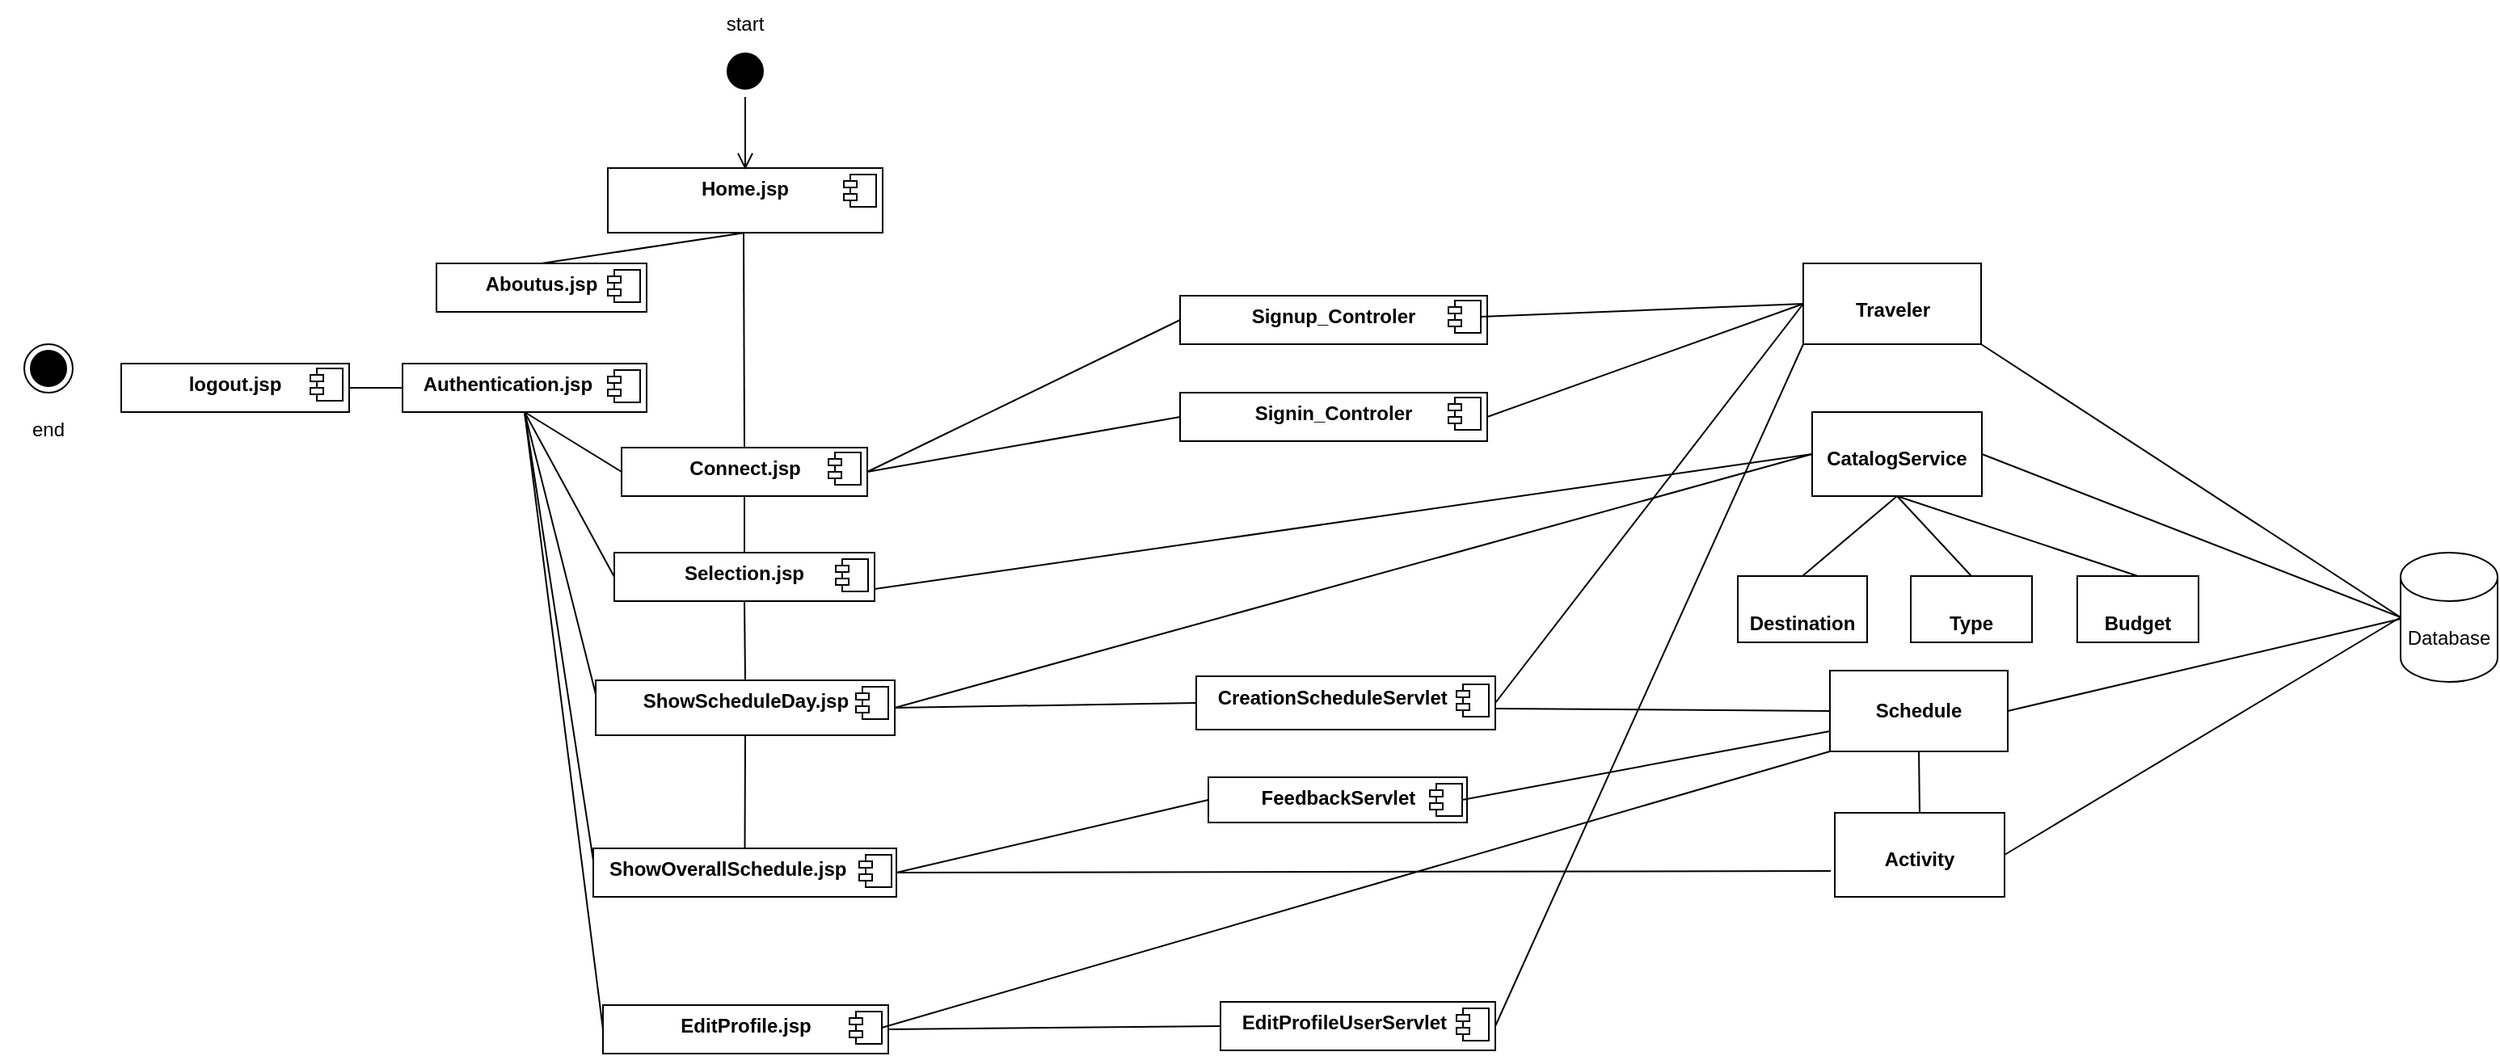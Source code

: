<mxfile version="26.0.4" pages="2">
  <diagram name="Page-1" id="5f0bae14-7c28-e335-631c-24af17079c00">
    <mxGraphModel dx="1972" dy="817" grid="1" gridSize="10" guides="1" tooltips="1" connect="1" arrows="1" fold="1" page="1" pageScale="1" pageWidth="1100" pageHeight="850" background="none" math="0" shadow="0">
      <root>
        <mxCell id="0" />
        <mxCell id="1" parent="0" />
        <mxCell id="rrHo5r-WzOikPcS9EhRm-3" value="&lt;p style=&quot;margin:0px;margin-top:6px;text-align:center;&quot;&gt;&lt;b&gt;Home.jsp&lt;/b&gt;&lt;/p&gt;" style="align=left;overflow=fill;html=1;dropTarget=0;whiteSpace=wrap;" parent="1" vertex="1">
          <mxGeometry x="436" y="141" width="170" height="40" as="geometry" />
        </mxCell>
        <mxCell id="rrHo5r-WzOikPcS9EhRm-4" value="" style="shape=component;jettyWidth=8;jettyHeight=4;" parent="rrHo5r-WzOikPcS9EhRm-3" vertex="1">
          <mxGeometry x="1" width="20" height="20" relative="1" as="geometry">
            <mxPoint x="-24" y="4" as="offset" />
          </mxGeometry>
        </mxCell>
        <mxCell id="rrHo5r-WzOikPcS9EhRm-7" value="&lt;p style=&quot;margin: 6px 0px 0px;&quot;&gt;&lt;b&gt;&amp;nbsp; &amp;nbsp; CreationScheduleServlet&lt;/b&gt;&lt;/p&gt;" style="align=left;overflow=fill;html=1;dropTarget=0;whiteSpace=wrap;" parent="1" vertex="1">
          <mxGeometry x="800" y="455.5" width="185" height="33" as="geometry" />
        </mxCell>
        <mxCell id="rrHo5r-WzOikPcS9EhRm-8" value="" style="shape=component;jettyWidth=8;jettyHeight=4;" parent="rrHo5r-WzOikPcS9EhRm-7" vertex="1">
          <mxGeometry x="1" width="20" height="20" relative="1" as="geometry">
            <mxPoint x="-24" y="5" as="offset" />
          </mxGeometry>
        </mxCell>
        <mxCell id="rrHo5r-WzOikPcS9EhRm-12" value="&lt;p style=&quot;margin:0px;margin-top:6px;text-align:center;&quot;&gt;&lt;b style=&quot;background-color: initial;&quot;&gt;Selection.jsp&lt;/b&gt;&lt;/p&gt;" style="align=left;overflow=fill;html=1;dropTarget=0;whiteSpace=wrap;" parent="1" vertex="1">
          <mxGeometry x="440" y="379" width="161" height="30" as="geometry" />
        </mxCell>
        <mxCell id="rrHo5r-WzOikPcS9EhRm-13" value="" style="shape=component;jettyWidth=8;jettyHeight=4;" parent="rrHo5r-WzOikPcS9EhRm-12" vertex="1">
          <mxGeometry x="1" width="20" height="20" relative="1" as="geometry">
            <mxPoint x="-24" y="4" as="offset" />
          </mxGeometry>
        </mxCell>
        <mxCell id="rrHo5r-WzOikPcS9EhRm-16" value="&lt;p style=&quot;margin:0px;margin-top:6px;text-align:center;&quot;&gt;&lt;b&gt;ShowScheduleDay.jsp&lt;/b&gt;&lt;/p&gt;" style="align=left;overflow=fill;html=1;dropTarget=0;whiteSpace=wrap;" parent="1" vertex="1">
          <mxGeometry x="428.5" y="458" width="185" height="34" as="geometry" />
        </mxCell>
        <mxCell id="rrHo5r-WzOikPcS9EhRm-17" value="" style="shape=component;jettyWidth=8;jettyHeight=4;" parent="rrHo5r-WzOikPcS9EhRm-16" vertex="1">
          <mxGeometry x="1" width="20" height="20" relative="1" as="geometry">
            <mxPoint x="-24" y="4" as="offset" />
          </mxGeometry>
        </mxCell>
        <mxCell id="rrHo5r-WzOikPcS9EhRm-25" value="Database" style="shape=cylinder3;whiteSpace=wrap;html=1;boundedLbl=1;backgroundOutline=1;size=15;" parent="1" vertex="1">
          <mxGeometry x="1545" y="379" width="60" height="80" as="geometry" />
        </mxCell>
        <mxCell id="rrHo5r-WzOikPcS9EhRm-40" value="&lt;p style=&quot;margin:0px;margin-top:6px;text-align:center;&quot;&gt;&lt;b style=&quot;border-color: var(--border-color);&quot;&gt;Signin_Controler&lt;/b&gt;&lt;br&gt;&lt;/p&gt;" style="align=left;overflow=fill;html=1;dropTarget=0;whiteSpace=wrap;" parent="1" vertex="1">
          <mxGeometry x="790" y="280" width="190" height="30" as="geometry" />
        </mxCell>
        <mxCell id="rrHo5r-WzOikPcS9EhRm-41" value="" style="shape=component;jettyWidth=8;jettyHeight=4;" parent="rrHo5r-WzOikPcS9EhRm-40" vertex="1">
          <mxGeometry x="1" width="20" height="20" relative="1" as="geometry">
            <mxPoint x="-24" y="3" as="offset" />
          </mxGeometry>
        </mxCell>
        <mxCell id="rrHo5r-WzOikPcS9EhRm-27" value="&lt;p style=&quot;margin: 4px 0px 0px;&quot;&gt;&lt;br&gt;&lt;/p&gt;&lt;p style=&quot;margin: 4px 0px 0px;&quot;&gt;&lt;b&gt;Traveler&lt;/b&gt;&lt;/p&gt;&lt;p style=&quot;margin: 4px 0px 0px;&quot;&gt;&lt;b&gt;&lt;br&gt;&lt;/b&gt;&lt;/p&gt;" style="verticalAlign=top;align=center;overflow=fill;fontSize=12;fontFamily=Helvetica;html=1;whiteSpace=wrap;" parent="1" vertex="1">
          <mxGeometry x="1175.5" y="200" width="110" height="50" as="geometry" />
        </mxCell>
        <mxCell id="rrHo5r-WzOikPcS9EhRm-67" value="&lt;p style=&quot;margin:0px;margin-top:6px;text-align:center;&quot;&gt;&lt;b&gt;Connect.jsp&lt;/b&gt;&lt;/p&gt;" style="align=left;overflow=fill;html=1;dropTarget=0;whiteSpace=wrap;" parent="1" vertex="1">
          <mxGeometry x="444.5" y="314" width="152" height="30" as="geometry" />
        </mxCell>
        <mxCell id="rrHo5r-WzOikPcS9EhRm-68" value="" style="shape=component;jettyWidth=8;jettyHeight=4;" parent="rrHo5r-WzOikPcS9EhRm-67" vertex="1">
          <mxGeometry x="1" width="20" height="20" relative="1" as="geometry">
            <mxPoint x="-24" y="3" as="offset" />
          </mxGeometry>
        </mxCell>
        <mxCell id="rrHo5r-WzOikPcS9EhRm-81" value="" style="ellipse;whiteSpace=wrap;html=1;align=center;aspect=fixed;fillColor=none;strokeColor=none;resizable=0;perimeter=centerPerimeter;rotatable=0;allowArrows=0;points=[];outlineConnect=1;" parent="1" vertex="1">
          <mxGeometry x="747" y="607" width="10" height="10" as="geometry" />
        </mxCell>
        <mxCell id="QPylJCogJ4yJsTdaJuYl-27" value="" style="ellipse;whiteSpace=wrap;html=1;align=center;aspect=fixed;fillColor=none;strokeColor=none;resizable=0;perimeter=centerPerimeter;rotatable=0;allowArrows=0;points=[];outlineConnect=1;" parent="1" vertex="1">
          <mxGeometry x="328" y="409" width="10" height="10" as="geometry" />
        </mxCell>
        <mxCell id="JJwhxfO3wkZIyO4d7TkD-3" value="" style="endArrow=none;html=1;rounded=0;entryX=1;entryY=1;entryDx=0;entryDy=0;exitX=0;exitY=0.5;exitDx=0;exitDy=0;exitPerimeter=0;" parent="1" source="rrHo5r-WzOikPcS9EhRm-25" target="rrHo5r-WzOikPcS9EhRm-27" edge="1">
          <mxGeometry width="50" height="50" relative="1" as="geometry">
            <mxPoint x="1401" y="450" as="sourcePoint" />
            <mxPoint x="1011" y="442" as="targetPoint" />
          </mxGeometry>
        </mxCell>
        <mxCell id="JJwhxfO3wkZIyO4d7TkD-4" value="&lt;p style=&quot;margin:0px;margin-top:4px;text-align:center;&quot;&gt;&lt;b style=&quot;background-color: initial;&quot;&gt;&lt;br&gt;&lt;/b&gt;&lt;/p&gt;&lt;p style=&quot;margin:0px;margin-top:4px;text-align:center;&quot;&gt;&lt;b style=&quot;background-color: initial;&quot;&gt;Activity&lt;/b&gt;&lt;br&gt;&lt;/p&gt;" style="verticalAlign=top;align=left;overflow=fill;fontSize=12;fontFamily=Helvetica;html=1;whiteSpace=wrap;" parent="1" vertex="1">
          <mxGeometry x="1195" y="540" width="105" height="52" as="geometry" />
        </mxCell>
        <mxCell id="JJwhxfO3wkZIyO4d7TkD-5" value="" style="endArrow=none;html=1;rounded=0;entryX=1;entryY=0.5;entryDx=0;entryDy=0;exitX=0;exitY=0.5;exitDx=0;exitDy=0;exitPerimeter=0;" parent="1" source="rrHo5r-WzOikPcS9EhRm-25" target="JJwhxfO3wkZIyO4d7TkD-4" edge="1">
          <mxGeometry width="50" height="50" relative="1" as="geometry">
            <mxPoint x="1401" y="450" as="sourcePoint" />
            <mxPoint x="1331" y="622" as="targetPoint" />
          </mxGeometry>
        </mxCell>
        <mxCell id="rrHo5r-WzOikPcS9EhRm-33" value="&lt;p style=&quot;margin: 6px 0px 0px;&quot;&gt;&lt;b&gt;&amp;nbsp; &amp;nbsp;ShowOverallSchedule.jsp&lt;/b&gt;&lt;/p&gt;" style="align=left;overflow=fill;html=1;dropTarget=0;whiteSpace=wrap;" parent="1" vertex="1">
          <mxGeometry x="427" y="562" width="187.5" height="30" as="geometry" />
        </mxCell>
        <mxCell id="rrHo5r-WzOikPcS9EhRm-34" value="" style="shape=component;jettyWidth=8;jettyHeight=4;" parent="rrHo5r-WzOikPcS9EhRm-33" vertex="1">
          <mxGeometry x="1" width="20" height="20" relative="1" as="geometry">
            <mxPoint x="-23" y="4" as="offset" />
          </mxGeometry>
        </mxCell>
        <mxCell id="JJwhxfO3wkZIyO4d7TkD-15" value="" style="endArrow=none;html=1;rounded=0;entryX=0.5;entryY=1;entryDx=0;entryDy=0;exitX=0.5;exitY=0;exitDx=0;exitDy=0;" parent="1" source="rrHo5r-WzOikPcS9EhRm-33" target="rrHo5r-WzOikPcS9EhRm-16" edge="1">
          <mxGeometry width="50" height="50" relative="1" as="geometry">
            <mxPoint x="522" y="470" as="sourcePoint" />
            <mxPoint x="530" y="482" as="targetPoint" />
          </mxGeometry>
        </mxCell>
        <mxCell id="JJwhxfO3wkZIyO4d7TkD-20" value="" style="ellipse;html=1;shape=startState;fillColor=#000000;strokeColor=#000000;" parent="1" vertex="1">
          <mxGeometry x="506" y="66" width="30" height="30" as="geometry" />
        </mxCell>
        <mxCell id="JJwhxfO3wkZIyO4d7TkD-21" value="" style="edgeStyle=orthogonalEdgeStyle;html=1;verticalAlign=bottom;endArrow=open;endSize=8;strokeColor=#000000;rounded=0;entryX=0.5;entryY=0;entryDx=0;entryDy=0;" parent="1" edge="1">
          <mxGeometry relative="1" as="geometry">
            <mxPoint x="521.0" y="142" as="targetPoint" />
            <mxPoint x="521.0" y="97" as="sourcePoint" />
          </mxGeometry>
        </mxCell>
        <mxCell id="JJwhxfO3wkZIyO4d7TkD-22" value="start" style="text;html=1;strokeColor=none;fillColor=none;align=center;verticalAlign=middle;whiteSpace=wrap;rounded=0;" parent="1" vertex="1">
          <mxGeometry x="491" y="37" width="60" height="30" as="geometry" />
        </mxCell>
        <mxCell id="JJwhxfO3wkZIyO4d7TkD-28" value="" style="endArrow=none;html=1;rounded=0;exitX=0;exitY=0.5;exitDx=0;exitDy=0;entryX=1;entryY=0.5;entryDx=0;entryDy=0;" parent="1" source="rrHo5r-WzOikPcS9EhRm-40" target="rrHo5r-WzOikPcS9EhRm-67" edge="1">
          <mxGeometry width="50" height="50" relative="1" as="geometry">
            <mxPoint x="983" y="538" as="sourcePoint" />
            <mxPoint x="640" y="321" as="targetPoint" />
            <Array as="points" />
          </mxGeometry>
        </mxCell>
        <mxCell id="JJwhxfO3wkZIyO4d7TkD-32" value="" style="endArrow=none;html=1;rounded=0;entryX=0;entryY=0.5;entryDx=0;entryDy=0;exitX=1;exitY=0.5;exitDx=0;exitDy=0;" parent="1" source="rrHo5r-WzOikPcS9EhRm-33" target="rrHo5r-WzOikPcS9EhRm-51" edge="1">
          <mxGeometry width="50" height="50" relative="1" as="geometry">
            <mxPoint x="625" y="654" as="sourcePoint" />
            <mxPoint x="965" y="654" as="targetPoint" />
            <Array as="points" />
          </mxGeometry>
        </mxCell>
        <mxCell id="rrHo5r-WzOikPcS9EhRm-51" value="&lt;p style=&quot;margin:0px;margin-top:6px;text-align:center;&quot;&gt;&lt;b&gt;FeedbackServlet&lt;/b&gt;&lt;/p&gt;" style="align=left;overflow=fill;html=1;dropTarget=0;whiteSpace=wrap;" parent="1" vertex="1">
          <mxGeometry x="807.5" y="518" width="160" height="28" as="geometry" />
        </mxCell>
        <mxCell id="rrHo5r-WzOikPcS9EhRm-52" value="" style="shape=component;jettyWidth=8;jettyHeight=4;" parent="rrHo5r-WzOikPcS9EhRm-51" vertex="1">
          <mxGeometry x="1" width="20" height="20" relative="1" as="geometry">
            <mxPoint x="-23" y="4" as="offset" />
          </mxGeometry>
        </mxCell>
        <mxCell id="JJwhxfO3wkZIyO4d7TkD-34" value="" style="endArrow=none;html=1;rounded=0;entryX=1;entryY=0.5;entryDx=0;entryDy=0;exitX=0;exitY=0.5;exitDx=0;exitDy=0;" parent="1" source="rrHo5r-WzOikPcS9EhRm-27" target="rrHo5r-WzOikPcS9EhRm-40" edge="1">
          <mxGeometry width="50" height="50" relative="1" as="geometry">
            <mxPoint x="1019" y="261" as="sourcePoint" />
            <mxPoint x="913" y="160" as="targetPoint" />
            <Array as="points" />
          </mxGeometry>
        </mxCell>
        <mxCell id="JJwhxfO3wkZIyO4d7TkD-36" value="" style="endArrow=none;html=1;rounded=0;entryX=0.5;entryY=1;entryDx=0;entryDy=0;exitX=0.5;exitY=0;exitDx=0;exitDy=0;" parent="1" source="rrHo5r-WzOikPcS9EhRm-67" edge="1">
          <mxGeometry width="50" height="50" relative="1" as="geometry">
            <mxPoint x="520" y="250" as="sourcePoint" />
            <mxPoint x="520" y="181" as="targetPoint" />
            <Array as="points" />
          </mxGeometry>
        </mxCell>
        <mxCell id="JJwhxfO3wkZIyO4d7TkD-37" value="" style="endArrow=none;html=1;rounded=0;exitX=0.5;exitY=0;exitDx=0;exitDy=0;entryX=0.5;entryY=1;entryDx=0;entryDy=0;" parent="1" source="rrHo5r-WzOikPcS9EhRm-12" target="rrHo5r-WzOikPcS9EhRm-67" edge="1">
          <mxGeometry width="50" height="50" relative="1" as="geometry">
            <mxPoint x="520.5" y="300" as="sourcePoint" />
            <mxPoint x="520.097" y="238" as="targetPoint" />
            <Array as="points" />
          </mxGeometry>
        </mxCell>
        <mxCell id="JJwhxfO3wkZIyO4d7TkD-41" value="&lt;p style=&quot;margin:0px;margin-top:6px;text-align:center;&quot;&gt;&lt;b&gt;EditProfile.jsp&lt;/b&gt;&lt;/p&gt;" style="align=left;overflow=fill;html=1;dropTarget=0;whiteSpace=wrap;" parent="1" vertex="1">
          <mxGeometry x="433" y="659" width="176.5" height="30" as="geometry" />
        </mxCell>
        <mxCell id="JJwhxfO3wkZIyO4d7TkD-42" value="" style="shape=component;jettyWidth=8;jettyHeight=4;" parent="JJwhxfO3wkZIyO4d7TkD-41" vertex="1">
          <mxGeometry x="1" width="20" height="20" relative="1" as="geometry">
            <mxPoint x="-24" y="4" as="offset" />
          </mxGeometry>
        </mxCell>
        <mxCell id="JJwhxfO3wkZIyO4d7TkD-43" value="&lt;p style=&quot;margin: 6px 0px 0px;&quot;&gt;&lt;b&gt;&amp;nbsp; &amp;nbsp; EditProfileUserServlet&lt;/b&gt;&lt;/p&gt;" style="align=left;overflow=fill;html=1;dropTarget=0;whiteSpace=wrap;" parent="1" vertex="1">
          <mxGeometry x="815" y="657" width="170" height="30" as="geometry" />
        </mxCell>
        <mxCell id="JJwhxfO3wkZIyO4d7TkD-44" value="" style="shape=component;jettyWidth=8;jettyHeight=4;" parent="JJwhxfO3wkZIyO4d7TkD-43" vertex="1">
          <mxGeometry x="1" width="20" height="20" relative="1" as="geometry">
            <mxPoint x="-24" y="4" as="offset" />
          </mxGeometry>
        </mxCell>
        <mxCell id="JJwhxfO3wkZIyO4d7TkD-45" value="" style="endArrow=none;html=1;rounded=0;entryX=0;entryY=0.5;entryDx=0;entryDy=0;exitX=1;exitY=0.5;exitDx=0;exitDy=0;" parent="1" source="JJwhxfO3wkZIyO4d7TkD-41" target="JJwhxfO3wkZIyO4d7TkD-43" edge="1">
          <mxGeometry width="50" height="50" relative="1" as="geometry">
            <mxPoint x="634" y="731.47" as="sourcePoint" />
            <mxPoint x="704" y="731.47" as="targetPoint" />
            <Array as="points" />
          </mxGeometry>
        </mxCell>
        <mxCell id="JJwhxfO3wkZIyO4d7TkD-46" value="" style="endArrow=none;html=1;rounded=0;entryX=1;entryY=0.5;entryDx=0;entryDy=0;exitX=0;exitY=1;exitDx=0;exitDy=0;" parent="1" source="rrHo5r-WzOikPcS9EhRm-27" target="JJwhxfO3wkZIyO4d7TkD-43" edge="1">
          <mxGeometry width="50" height="50" relative="1" as="geometry">
            <mxPoint x="1008" y="317" as="sourcePoint" />
            <mxPoint x="910" y="317" as="targetPoint" />
            <Array as="points" />
          </mxGeometry>
        </mxCell>
        <mxCell id="CkrG8VeGBjx6NL60ix2R-11" value="&lt;p style=&quot;margin:0px;margin-top:6px;text-align:center;&quot;&gt;&lt;b&gt;Signup_Controler&lt;/b&gt;&lt;/p&gt;" style="align=left;overflow=fill;html=1;dropTarget=0;whiteSpace=wrap;" parent="1" vertex="1">
          <mxGeometry x="790" y="220" width="190" height="30" as="geometry" />
        </mxCell>
        <mxCell id="CkrG8VeGBjx6NL60ix2R-12" value="" style="shape=component;jettyWidth=8;jettyHeight=4;" parent="CkrG8VeGBjx6NL60ix2R-11" vertex="1">
          <mxGeometry x="1" width="20" height="20" relative="1" as="geometry">
            <mxPoint x="-24" y="3" as="offset" />
          </mxGeometry>
        </mxCell>
        <mxCell id="CkrG8VeGBjx6NL60ix2R-13" value="" style="endArrow=none;html=1;rounded=0;exitX=1;exitY=0.5;exitDx=0;exitDy=0;entryX=0;entryY=0.5;entryDx=0;entryDy=0;" parent="1" source="rrHo5r-WzOikPcS9EhRm-67" target="CkrG8VeGBjx6NL60ix2R-11" edge="1">
          <mxGeometry width="50" height="50" relative="1" as="geometry">
            <mxPoint x="720" y="234" as="sourcePoint" />
            <mxPoint x="770" y="184" as="targetPoint" />
          </mxGeometry>
        </mxCell>
        <mxCell id="CkrG8VeGBjx6NL60ix2R-14" value="" style="endArrow=none;html=1;rounded=0;entryX=1;entryY=0.5;entryDx=0;entryDy=0;exitX=0;exitY=0.5;exitDx=0;exitDy=0;" parent="1" source="rrHo5r-WzOikPcS9EhRm-27" target="CkrG8VeGBjx6NL60ix2R-12" edge="1">
          <mxGeometry width="50" height="50" relative="1" as="geometry">
            <mxPoint x="1019" y="261" as="sourcePoint" />
            <mxPoint x="777" y="204" as="targetPoint" />
          </mxGeometry>
        </mxCell>
        <mxCell id="rw2ksO2WfS2tUrKaQk8l-5" value="" style="endArrow=none;html=1;rounded=0;exitX=0.5;exitY=0;exitDx=0;exitDy=0;entryX=0.5;entryY=1;entryDx=0;entryDy=0;" parent="1" source="rrHo5r-WzOikPcS9EhRm-16" target="rrHo5r-WzOikPcS9EhRm-12" edge="1">
          <mxGeometry width="50" height="50" relative="1" as="geometry">
            <mxPoint x="520.5" y="397" as="sourcePoint" />
            <mxPoint x="600" y="360" as="targetPoint" />
          </mxGeometry>
        </mxCell>
        <mxCell id="15mbWHy1GeMFyQVu4cun-9" value="" style="endArrow=none;html=1;rounded=0;entryX=0;entryY=0.5;entryDx=0;entryDy=0;exitX=1;exitY=0.5;exitDx=0;exitDy=0;" parent="1" source="rrHo5r-WzOikPcS9EhRm-7" target="rrHo5r-WzOikPcS9EhRm-27" edge="1">
          <mxGeometry width="50" height="50" relative="1" as="geometry">
            <mxPoint x="900" y="390" as="sourcePoint" />
            <mxPoint x="790" y="340" as="targetPoint" />
          </mxGeometry>
        </mxCell>
        <mxCell id="MPBoBdzY9vaMmjmnaGBu-1" value="&lt;p style=&quot;margin: 6px 0px 0px;&quot;&gt;&lt;b&gt;&amp;nbsp; &amp;nbsp; Authentication.jsp&lt;/b&gt;&lt;/p&gt;" style="align=left;overflow=fill;html=1;dropTarget=0;whiteSpace=wrap;" parent="1" vertex="1">
          <mxGeometry x="309" y="262" width="151" height="30" as="geometry" />
        </mxCell>
        <mxCell id="MPBoBdzY9vaMmjmnaGBu-2" value="" style="shape=component;jettyWidth=8;jettyHeight=4;" parent="MPBoBdzY9vaMmjmnaGBu-1" vertex="1">
          <mxGeometry x="1" width="20" height="20" relative="1" as="geometry">
            <mxPoint x="-24" y="4" as="offset" />
          </mxGeometry>
        </mxCell>
        <mxCell id="MPBoBdzY9vaMmjmnaGBu-3" value="&lt;p style=&quot;margin:0px;margin-top:6px;text-align:center;&quot;&gt;&lt;b&gt;logout.jsp&lt;/b&gt;&lt;/p&gt;" style="align=left;overflow=fill;html=1;dropTarget=0;whiteSpace=wrap;" parent="1" vertex="1">
          <mxGeometry x="135" y="262" width="141" height="30" as="geometry" />
        </mxCell>
        <mxCell id="MPBoBdzY9vaMmjmnaGBu-4" value="" style="shape=component;jettyWidth=8;jettyHeight=4;" parent="MPBoBdzY9vaMmjmnaGBu-3" vertex="1">
          <mxGeometry x="1" width="20" height="20" relative="1" as="geometry">
            <mxPoint x="-24" y="3" as="offset" />
          </mxGeometry>
        </mxCell>
        <mxCell id="MPBoBdzY9vaMmjmnaGBu-7" value="" style="endArrow=none;html=1;rounded=0;exitX=0.5;exitY=1;exitDx=0;exitDy=0;entryX=0;entryY=0.5;entryDx=0;entryDy=0;" parent="1" source="MPBoBdzY9vaMmjmnaGBu-1" target="rrHo5r-WzOikPcS9EhRm-67" edge="1">
          <mxGeometry width="50" height="50" relative="1" as="geometry">
            <mxPoint x="590" y="280" as="sourcePoint" />
            <mxPoint x="640" y="230" as="targetPoint" />
          </mxGeometry>
        </mxCell>
        <mxCell id="MPBoBdzY9vaMmjmnaGBu-8" value="&lt;p style=&quot;margin:0px;margin-top:6px;text-align:center;&quot;&gt;&lt;b&gt;Aboutus.jsp&lt;/b&gt;&lt;/p&gt;" style="align=left;overflow=fill;html=1;dropTarget=0;whiteSpace=wrap;" parent="1" vertex="1">
          <mxGeometry x="330" y="200" width="130" height="30" as="geometry" />
        </mxCell>
        <mxCell id="MPBoBdzY9vaMmjmnaGBu-9" value="" style="shape=component;jettyWidth=8;jettyHeight=4;" parent="MPBoBdzY9vaMmjmnaGBu-8" vertex="1">
          <mxGeometry x="1" width="20" height="20" relative="1" as="geometry">
            <mxPoint x="-24" y="4" as="offset" />
          </mxGeometry>
        </mxCell>
        <mxCell id="MPBoBdzY9vaMmjmnaGBu-10" value="" style="endArrow=none;html=1;rounded=0;exitX=0.5;exitY=0;exitDx=0;exitDy=0;entryX=0.5;entryY=1;entryDx=0;entryDy=0;" parent="1" source="MPBoBdzY9vaMmjmnaGBu-8" target="rrHo5r-WzOikPcS9EhRm-3" edge="1">
          <mxGeometry width="50" height="50" relative="1" as="geometry">
            <mxPoint x="590" y="400" as="sourcePoint" />
            <mxPoint x="640" y="350" as="targetPoint" />
          </mxGeometry>
        </mxCell>
        <mxCell id="MPBoBdzY9vaMmjmnaGBu-18" value="" style="endArrow=none;html=1;rounded=0;exitX=0;exitY=0.5;exitDx=0;exitDy=0;entryX=0.5;entryY=1;entryDx=0;entryDy=0;" parent="1" source="rrHo5r-WzOikPcS9EhRm-12" target="MPBoBdzY9vaMmjmnaGBu-1" edge="1">
          <mxGeometry width="50" height="50" relative="1" as="geometry">
            <mxPoint x="660" y="390" as="sourcePoint" />
            <mxPoint x="710" y="340" as="targetPoint" />
          </mxGeometry>
        </mxCell>
        <mxCell id="MPBoBdzY9vaMmjmnaGBu-19" value="&lt;p style=&quot;margin: 4px 0px 0px;&quot;&gt;&lt;b&gt;&lt;br&gt;&lt;/b&gt;&lt;/p&gt;&lt;p style=&quot;margin: 4px 0px 0px;&quot;&gt;&lt;b&gt;CatalogService&lt;/b&gt;&lt;/p&gt;" style="verticalAlign=top;align=center;overflow=fill;fontSize=12;fontFamily=Helvetica;html=1;whiteSpace=wrap;" parent="1" vertex="1">
          <mxGeometry x="1181" y="292" width="105" height="52" as="geometry" />
        </mxCell>
        <mxCell id="MPBoBdzY9vaMmjmnaGBu-20" value="" style="endArrow=none;html=1;rounded=0;entryX=1;entryY=0.5;entryDx=0;entryDy=0;exitX=0;exitY=0.5;exitDx=0;exitDy=0;exitPerimeter=0;" parent="1" source="rrHo5r-WzOikPcS9EhRm-25" target="MPBoBdzY9vaMmjmnaGBu-19" edge="1">
          <mxGeometry width="50" height="50" relative="1" as="geometry">
            <mxPoint x="1405" y="460" as="sourcePoint" />
            <mxPoint x="1287" y="595" as="targetPoint" />
          </mxGeometry>
        </mxCell>
        <mxCell id="MPBoBdzY9vaMmjmnaGBu-21" value="&lt;p style=&quot;margin:0px;margin-top:4px;text-align:center;&quot;&gt;&lt;br&gt;&lt;b&gt;Schedule&lt;/b&gt;&lt;/p&gt;" style="verticalAlign=top;align=left;overflow=fill;fontSize=12;fontFamily=Helvetica;html=1;whiteSpace=wrap;" parent="1" vertex="1">
          <mxGeometry x="1192" y="452" width="110" height="50" as="geometry" />
        </mxCell>
        <mxCell id="MPBoBdzY9vaMmjmnaGBu-25" value="" style="endArrow=none;html=1;rounded=0;entryX=0;entryY=0.5;entryDx=0;entryDy=0;exitX=1;exitY=0.607;exitDx=0;exitDy=0;exitPerimeter=0;" parent="1" source="rrHo5r-WzOikPcS9EhRm-7" target="MPBoBdzY9vaMmjmnaGBu-21" edge="1">
          <mxGeometry width="50" height="50" relative="1" as="geometry">
            <mxPoint x="810" y="450" as="sourcePoint" />
            <mxPoint x="860" y="400" as="targetPoint" />
          </mxGeometry>
        </mxCell>
        <mxCell id="MPBoBdzY9vaMmjmnaGBu-27" value="" style="endArrow=none;html=1;rounded=0;exitX=1;exitY=0.5;exitDx=0;exitDy=0;entryX=0;entryY=0.5;entryDx=0;entryDy=0;" parent="1" source="rrHo5r-WzOikPcS9EhRm-16" target="rrHo5r-WzOikPcS9EhRm-7" edge="1">
          <mxGeometry width="50" height="50" relative="1" as="geometry">
            <mxPoint x="890" y="546" as="sourcePoint" />
            <mxPoint x="940" y="496" as="targetPoint" />
          </mxGeometry>
        </mxCell>
        <mxCell id="MPBoBdzY9vaMmjmnaGBu-28" value="&lt;p style=&quot;margin: 4px 0px 0px;&quot;&gt;&lt;b&gt;&lt;br&gt;&lt;/b&gt;&lt;/p&gt;&lt;p style=&quot;margin: 4px 0px 0px;&quot;&gt;&lt;b&gt;Destination&lt;/b&gt;&lt;/p&gt;" style="verticalAlign=top;align=center;overflow=fill;fontSize=12;fontFamily=Helvetica;html=1;whiteSpace=wrap;" parent="1" vertex="1">
          <mxGeometry x="1135" y="393.5" width="80" height="41" as="geometry" />
        </mxCell>
        <mxCell id="MPBoBdzY9vaMmjmnaGBu-30" value="&lt;p style=&quot;margin: 4px 0px 0px;&quot;&gt;&lt;b style=&quot;background-color: initial;&quot;&gt;&lt;br&gt;&lt;/b&gt;&lt;/p&gt;&lt;p style=&quot;margin: 4px 0px 0px;&quot;&gt;&lt;b style=&quot;background-color: initial;&quot;&gt;Type&lt;/b&gt;&lt;br&gt;&lt;/p&gt;" style="verticalAlign=top;align=center;overflow=fill;fontSize=12;fontFamily=Helvetica;html=1;whiteSpace=wrap;" parent="1" vertex="1">
          <mxGeometry x="1242" y="393.5" width="75" height="41" as="geometry" />
        </mxCell>
        <mxCell id="MPBoBdzY9vaMmjmnaGBu-31" value="&lt;p style=&quot;margin: 4px 0px 0px;&quot;&gt;&lt;b&gt;&amp;nbsp;&lt;/b&gt;&lt;/p&gt;&lt;p style=&quot;margin: 4px 0px 0px;&quot;&gt;&lt;b&gt;Budget&lt;/b&gt;&lt;/p&gt;" style="verticalAlign=top;align=center;overflow=fill;fontSize=12;fontFamily=Helvetica;html=1;whiteSpace=wrap;" parent="1" vertex="1">
          <mxGeometry x="1345" y="393.5" width="75" height="41" as="geometry" />
        </mxCell>
        <mxCell id="MPBoBdzY9vaMmjmnaGBu-32" value="" style="endArrow=none;html=1;rounded=0;entryX=0.5;entryY=1;entryDx=0;entryDy=0;exitX=0.5;exitY=0;exitDx=0;exitDy=0;" parent="1" source="MPBoBdzY9vaMmjmnaGBu-28" target="MPBoBdzY9vaMmjmnaGBu-19" edge="1">
          <mxGeometry width="50" height="50" relative="1" as="geometry">
            <mxPoint x="935" y="540" as="sourcePoint" />
            <mxPoint x="985" y="490" as="targetPoint" />
          </mxGeometry>
        </mxCell>
        <mxCell id="MPBoBdzY9vaMmjmnaGBu-33" value="" style="endArrow=none;html=1;rounded=0;entryX=0.5;entryY=1;entryDx=0;entryDy=0;exitX=0.5;exitY=0;exitDx=0;exitDy=0;" parent="1" source="MPBoBdzY9vaMmjmnaGBu-30" target="MPBoBdzY9vaMmjmnaGBu-19" edge="1">
          <mxGeometry width="50" height="50" relative="1" as="geometry">
            <mxPoint x="935" y="540" as="sourcePoint" />
            <mxPoint x="985" y="490" as="targetPoint" />
          </mxGeometry>
        </mxCell>
        <mxCell id="MPBoBdzY9vaMmjmnaGBu-34" value="" style="endArrow=none;html=1;rounded=0;entryX=0.5;entryY=1;entryDx=0;entryDy=0;exitX=0.5;exitY=0;exitDx=0;exitDy=0;" parent="1" source="MPBoBdzY9vaMmjmnaGBu-31" target="MPBoBdzY9vaMmjmnaGBu-19" edge="1">
          <mxGeometry width="50" height="50" relative="1" as="geometry">
            <mxPoint x="935" y="540" as="sourcePoint" />
            <mxPoint x="985" y="490" as="targetPoint" />
          </mxGeometry>
        </mxCell>
        <mxCell id="MPBoBdzY9vaMmjmnaGBu-35" value="" style="endArrow=none;html=1;rounded=0;entryX=0;entryY=0.5;entryDx=0;entryDy=0;exitX=1;exitY=0.75;exitDx=0;exitDy=0;" parent="1" source="rrHo5r-WzOikPcS9EhRm-12" target="MPBoBdzY9vaMmjmnaGBu-19" edge="1">
          <mxGeometry width="50" height="50" relative="1" as="geometry">
            <mxPoint x="890" y="540" as="sourcePoint" />
            <mxPoint x="940" y="490" as="targetPoint" />
          </mxGeometry>
        </mxCell>
        <mxCell id="MPBoBdzY9vaMmjmnaGBu-36" value="" style="endArrow=none;html=1;rounded=0;entryX=0;entryY=0.5;entryDx=0;entryDy=0;exitX=1;exitY=0.5;exitDx=0;exitDy=0;" parent="1" source="rrHo5r-WzOikPcS9EhRm-16" target="MPBoBdzY9vaMmjmnaGBu-19" edge="1">
          <mxGeometry width="50" height="50" relative="1" as="geometry">
            <mxPoint x="860" y="400" as="sourcePoint" />
            <mxPoint x="1385" y="326" as="targetPoint" />
          </mxGeometry>
        </mxCell>
        <mxCell id="MPBoBdzY9vaMmjmnaGBu-37" value="" style="endArrow=none;html=1;rounded=0;exitX=1;exitY=0.5;exitDx=0;exitDy=0;" parent="1" source="MPBoBdzY9vaMmjmnaGBu-21" edge="1">
          <mxGeometry width="50" height="50" relative="1" as="geometry">
            <mxPoint x="1495" y="590" as="sourcePoint" />
            <mxPoint x="1545" y="420" as="targetPoint" />
          </mxGeometry>
        </mxCell>
        <mxCell id="MPBoBdzY9vaMmjmnaGBu-41" value="" style="endArrow=none;html=1;rounded=0;entryX=0;entryY=0.75;entryDx=0;entryDy=0;exitX=1;exitY=0.5;exitDx=0;exitDy=0;" parent="1" source="rrHo5r-WzOikPcS9EhRm-52" target="MPBoBdzY9vaMmjmnaGBu-21" edge="1">
          <mxGeometry width="50" height="50" relative="1" as="geometry">
            <mxPoint x="840" y="560" as="sourcePoint" />
            <mxPoint x="890" y="510" as="targetPoint" />
          </mxGeometry>
        </mxCell>
        <mxCell id="MPBoBdzY9vaMmjmnaGBu-42" value="" style="endArrow=none;html=1;rounded=0;entryX=0;entryY=1;entryDx=0;entryDy=0;exitX=1;exitY=0.5;exitDx=0;exitDy=0;" parent="1" source="JJwhxfO3wkZIyO4d7TkD-42" target="MPBoBdzY9vaMmjmnaGBu-21" edge="1">
          <mxGeometry width="50" height="50" relative="1" as="geometry">
            <mxPoint x="920" y="590" as="sourcePoint" />
            <mxPoint x="970" y="540" as="targetPoint" />
          </mxGeometry>
        </mxCell>
        <mxCell id="MPBoBdzY9vaMmjmnaGBu-48" style="edgeStyle=orthogonalEdgeStyle;rounded=0;orthogonalLoop=1;jettySize=auto;html=1;exitX=0.5;exitY=1;exitDx=0;exitDy=0;" parent="1" source="rrHo5r-WzOikPcS9EhRm-51" target="rrHo5r-WzOikPcS9EhRm-51" edge="1">
          <mxGeometry relative="1" as="geometry" />
        </mxCell>
        <mxCell id="MPBoBdzY9vaMmjmnaGBu-54" value="" style="endArrow=none;html=1;rounded=0;exitX=1;exitY=0.5;exitDx=0;exitDy=0;entryX=0;entryY=0.5;entryDx=0;entryDy=0;" parent="1" source="rrHo5r-WzOikPcS9EhRm-33" edge="1">
          <mxGeometry width="50" height="50" relative="1" as="geometry">
            <mxPoint x="920" y="450" as="sourcePoint" />
            <mxPoint x="1192.5" y="576" as="targetPoint" />
          </mxGeometry>
        </mxCell>
        <mxCell id="OFBpAxYeUxG9dNNJQp9--3" value="" style="endArrow=none;html=1;rounded=0;entryX=0;entryY=0.5;entryDx=0;entryDy=0;exitX=1;exitY=0.5;exitDx=0;exitDy=0;" parent="1" source="MPBoBdzY9vaMmjmnaGBu-3" target="MPBoBdzY9vaMmjmnaGBu-1" edge="1">
          <mxGeometry width="50" height="50" relative="1" as="geometry">
            <mxPoint x="280" y="280" as="sourcePoint" />
            <mxPoint x="670" y="540" as="targetPoint" />
          </mxGeometry>
        </mxCell>
        <mxCell id="qB4ZRmkywn5sLoWfwfgr-1" value="" style="endArrow=none;html=1;rounded=0;entryX=0.5;entryY=1;entryDx=0;entryDy=0;exitX=0;exitY=0.25;exitDx=0;exitDy=0;" edge="1" parent="1" source="rrHo5r-WzOikPcS9EhRm-16" target="MPBoBdzY9vaMmjmnaGBu-1">
          <mxGeometry width="50" height="50" relative="1" as="geometry">
            <mxPoint x="850" y="430" as="sourcePoint" />
            <mxPoint x="900" y="380" as="targetPoint" />
          </mxGeometry>
        </mxCell>
        <mxCell id="qB4ZRmkywn5sLoWfwfgr-2" value="" style="endArrow=none;html=1;rounded=0;entryX=0.5;entryY=1;entryDx=0;entryDy=0;exitX=0;exitY=0.25;exitDx=0;exitDy=0;" edge="1" parent="1" source="rrHo5r-WzOikPcS9EhRm-33" target="MPBoBdzY9vaMmjmnaGBu-1">
          <mxGeometry width="50" height="50" relative="1" as="geometry">
            <mxPoint x="850" y="430" as="sourcePoint" />
            <mxPoint x="900" y="380" as="targetPoint" />
          </mxGeometry>
        </mxCell>
        <mxCell id="qB4ZRmkywn5sLoWfwfgr-3" value="" style="endArrow=none;html=1;rounded=0;entryX=0.5;entryY=1;entryDx=0;entryDy=0;exitX=0;exitY=0.5;exitDx=0;exitDy=0;" edge="1" parent="1" source="JJwhxfO3wkZIyO4d7TkD-41" target="MPBoBdzY9vaMmjmnaGBu-1">
          <mxGeometry width="50" height="50" relative="1" as="geometry">
            <mxPoint x="850" y="430" as="sourcePoint" />
            <mxPoint x="900" y="380" as="targetPoint" />
          </mxGeometry>
        </mxCell>
        <mxCell id="qB4ZRmkywn5sLoWfwfgr-4" value="" style="group" vertex="1" connectable="0" parent="1">
          <mxGeometry x="60" y="250" width="60" height="68" as="geometry" />
        </mxCell>
        <mxCell id="OFBpAxYeUxG9dNNJQp9--4" value="" style="ellipse;html=1;shape=endState;fillColor=#000000;strokeColor=#000000;" parent="qB4ZRmkywn5sLoWfwfgr-4" vertex="1">
          <mxGeometry x="15" width="30" height="30" as="geometry" />
        </mxCell>
        <mxCell id="OFBpAxYeUxG9dNNJQp9--5" value="end" style="text;html=1;strokeColor=none;fillColor=none;align=center;verticalAlign=middle;whiteSpace=wrap;rounded=0;" parent="qB4ZRmkywn5sLoWfwfgr-4" vertex="1">
          <mxGeometry y="38" width="60" height="30" as="geometry" />
        </mxCell>
        <mxCell id="qB4ZRmkywn5sLoWfwfgr-6" value="" style="endArrow=none;html=1;rounded=0;entryX=0.5;entryY=1;entryDx=0;entryDy=0;exitX=0.5;exitY=0;exitDx=0;exitDy=0;" edge="1" parent="1" source="JJwhxfO3wkZIyO4d7TkD-4" target="MPBoBdzY9vaMmjmnaGBu-21">
          <mxGeometry width="50" height="50" relative="1" as="geometry">
            <mxPoint x="1000" y="450" as="sourcePoint" />
            <mxPoint x="1050" y="400" as="targetPoint" />
          </mxGeometry>
        </mxCell>
      </root>
    </mxGraphModel>
  </diagram>
  <diagram id="o0QXKetlGCXrEDgOU7j4" name="Σελίδα-2">
    <mxGraphModel dx="780" dy="496" grid="1" gridSize="10" guides="1" tooltips="1" connect="1" arrows="1" fold="1" page="1" pageScale="1" pageWidth="827" pageHeight="1169" math="0" shadow="0">
      <root>
        <mxCell id="0" />
        <mxCell id="1" parent="0" />
      </root>
    </mxGraphModel>
  </diagram>
</mxfile>
